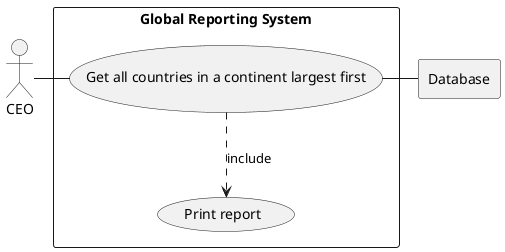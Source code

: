 @startuml

actor CEO as "CEO"

rectangle Database

rectangle "Global Reporting System" {
    usecase UC4 as "Get all countries in a continent largest first"

    usecase UCa as "Print report"

    CEO - UC4
    UC4 ..> UCa : include
    UC4 - Database
}

@enduml